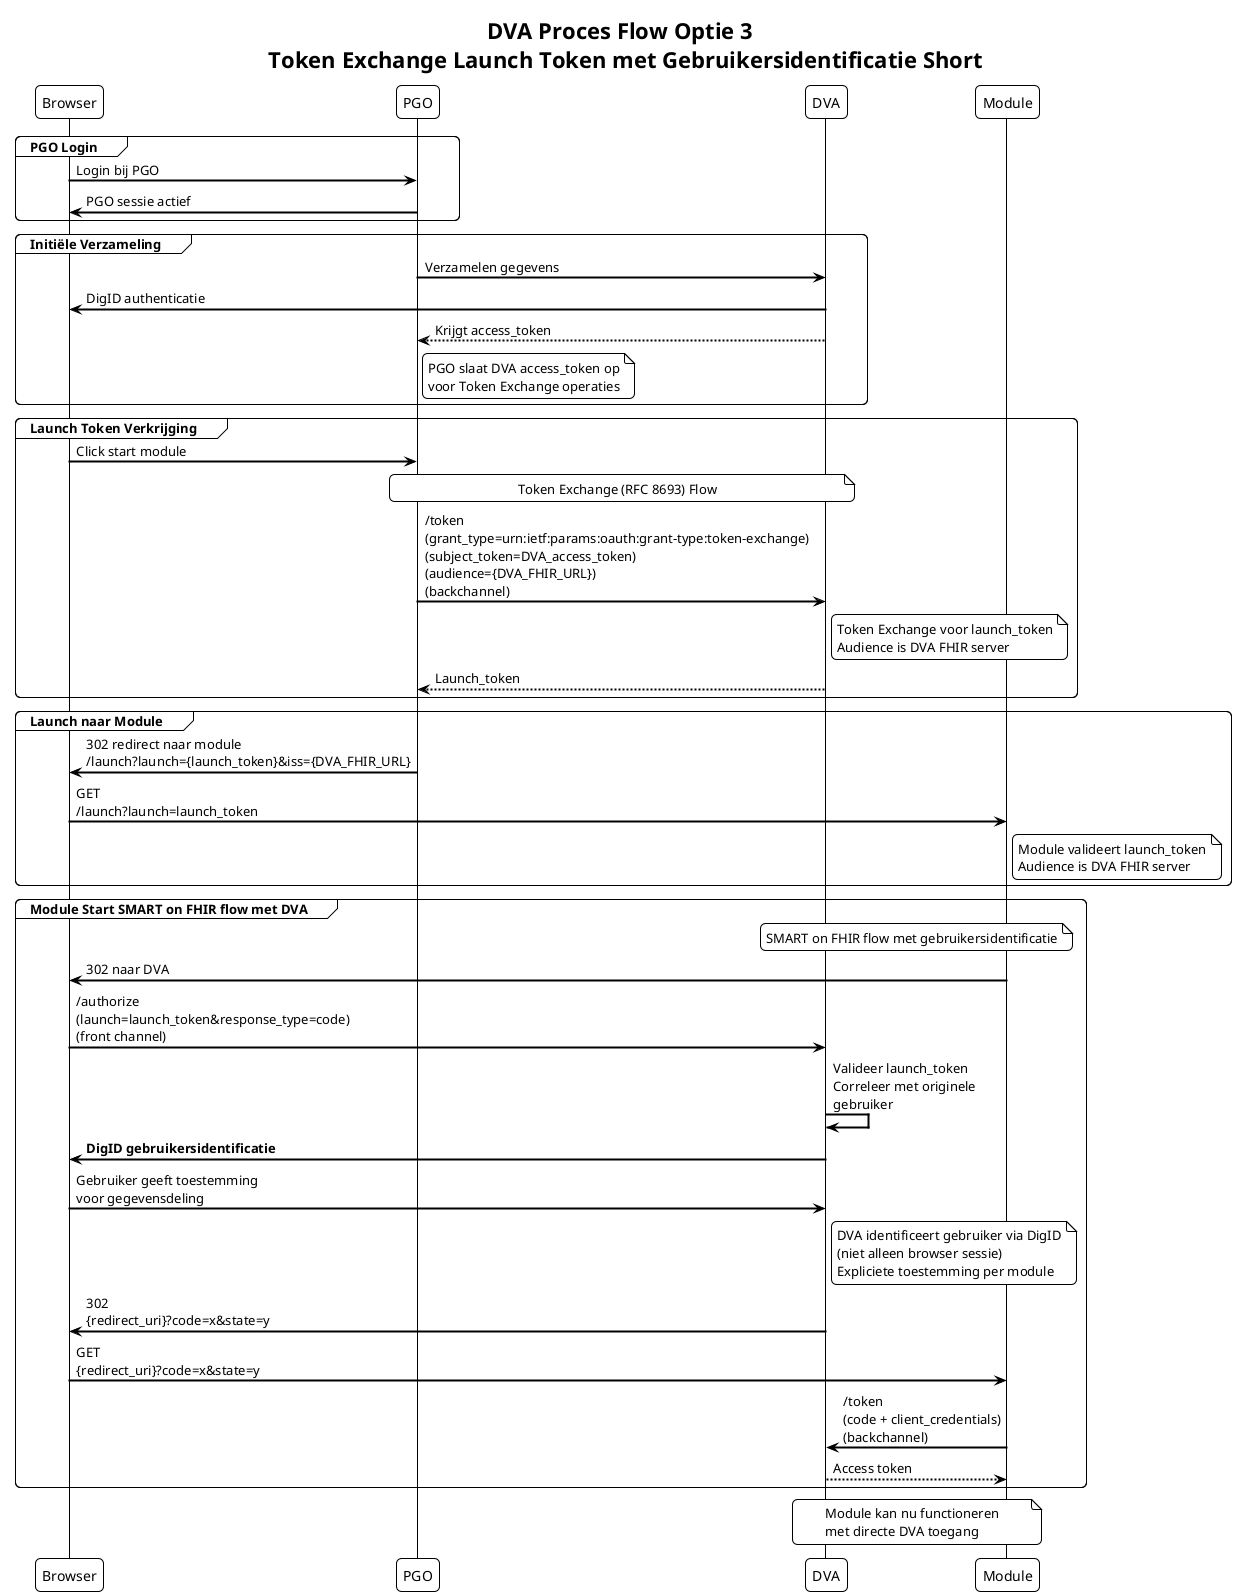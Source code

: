 @startuml
title DVA Proces Flow Optie 3 \n Token Exchange Launch Token met Gebruikersidentificatie Short
!theme plain
skinparam backgroundColor white
skinparam sequenceArrowThickness 2
skinparam roundcorner 10
skinparam maxMessageSize 200

participant "Browser" as BR
participant "PGO" as PGO
participant "DVA" as DVA
participant "Module" as MOD

group PGO Login
BR -> PGO : Login bij PGO
PGO -> BR : PGO sessie actief
end

group Initiële Verzameling
PGO -> DVA : Verzamelen gegevens
DVA -> BR: DigID authenticatie
DVA --> PGO : Krijgt access_token
note right of PGO
PGO slaat DVA access_token op
voor Token Exchange operaties
end note
end

group Launch Token Verkrijging
BR -> PGO : Click start module
note over PGO, DVA : Token Exchange (RFC 8693) Flow
PGO -> DVA : /token\n(grant_type=urn:ietf:params:oauth:grant-type:token-exchange)\n(subject_token=DVA_access_token)\n(audience={DVA_FHIR_URL})\n(backchannel)
note right of DVA
Token Exchange voor launch_token
Audience is DVA FHIR server
end note
DVA --> PGO : Launch_token
end

group Launch naar Module
PGO -> BR : 302 redirect naar module\n/launch?launch={launch_token}&iss={DVA_FHIR_URL}
BR -> MOD : GET /launch?launch=launch_token
note right of MOD
Module valideert launch_token
Audience is DVA FHIR server
end note
end

group Module Start SMART on FHIR flow met DVA
note over MOD, DVA : SMART on FHIR flow met gebruikersidentificatie

MOD -> BR : 302 naar DVA
BR -> DVA : /authorize\n(launch=launch_token&response_type=code)\n(front channel)
DVA -> DVA : Valideer launch_token\nCorreleer met originele gebruiker
DVA -> BR : **DigID gebruikersidentificatie**
BR -> DVA : Gebruiker geeft toestemming\nvoor gegevensdeling
note right of DVA
DVA identificeert gebruiker via DigID
(niet alleen browser sessie)
Expliciete toestemming per module
end note
DVA -> BR : 302 {redirect_uri}?code=x&state=y
BR -> MOD : GET {redirect_uri}?code=x&state=y

MOD -> DVA : /token\n(code + client_credentials)\n(backchannel)
DVA --> MOD : Access token
end

note over MOD, DVA : Module kan nu functioneren\nmet directe DVA toegang

@enduml